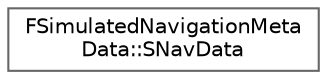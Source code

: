 digraph "Graphical Class Hierarchy"
{
 // INTERACTIVE_SVG=YES
 // LATEX_PDF_SIZE
  bgcolor="transparent";
  edge [fontname=Helvetica,fontsize=10,labelfontname=Helvetica,labelfontsize=10];
  node [fontname=Helvetica,fontsize=10,shape=box,height=0.2,width=0.4];
  rankdir="LR";
  Node0 [id="Node000000",label="FSimulatedNavigationMeta\lData::SNavData",height=0.2,width=0.4,color="grey40", fillcolor="white", style="filled",URL="$df/da2/structFSimulatedNavigationMetaData_1_1SNavData.html",tooltip=" "];
}
